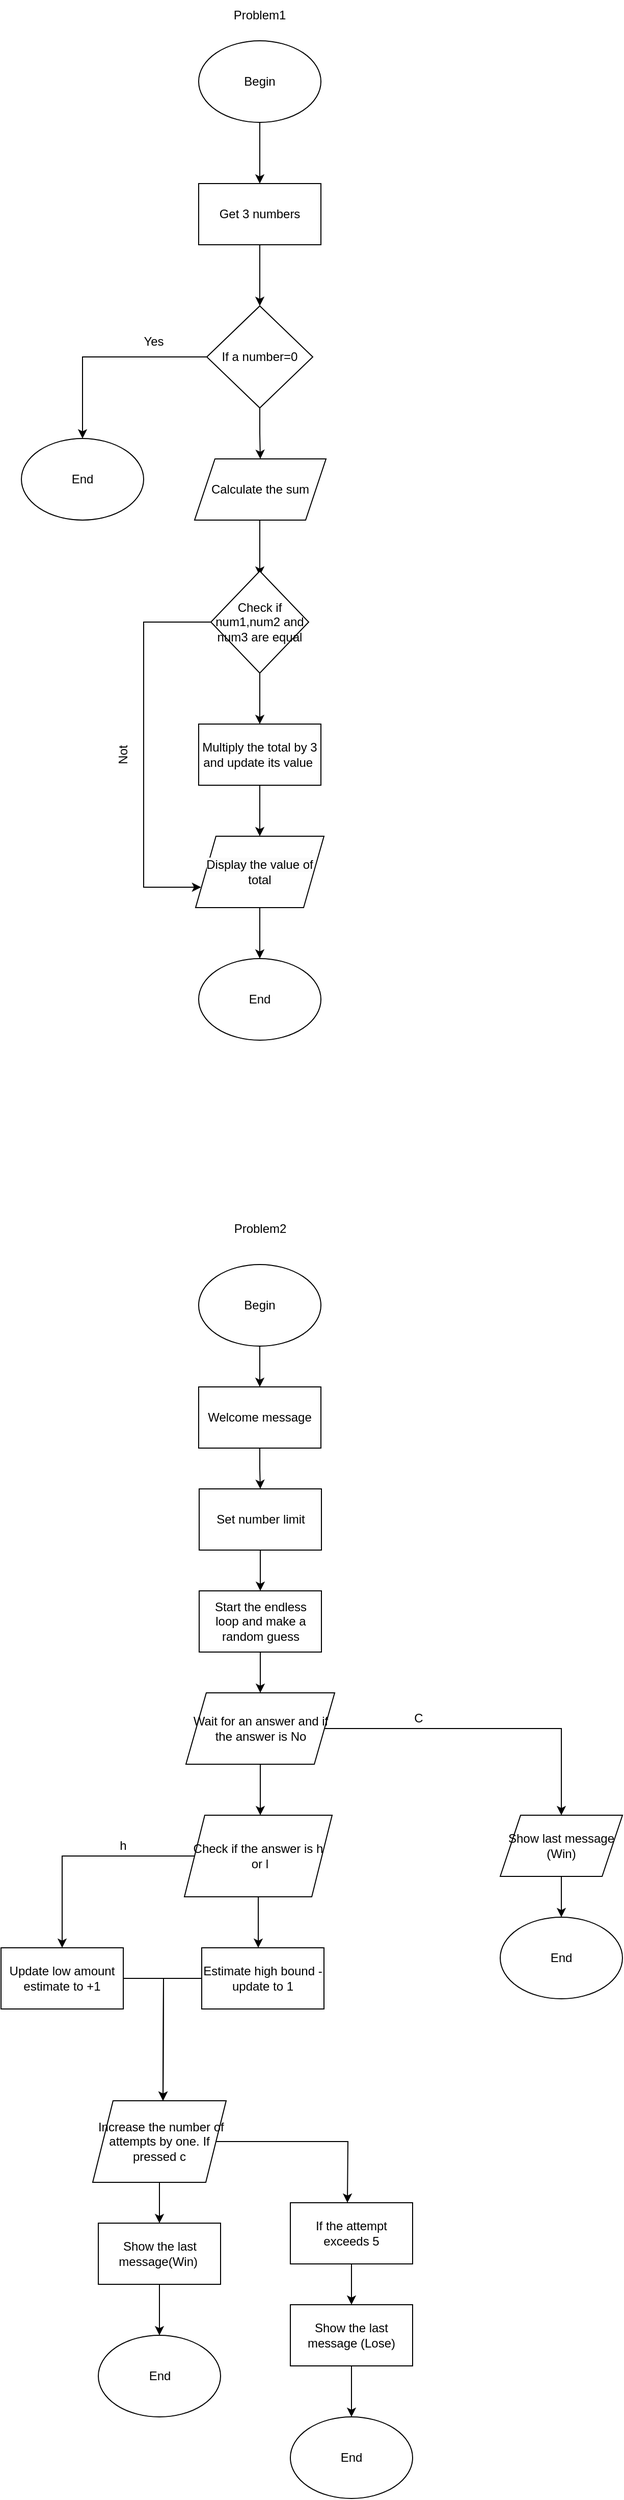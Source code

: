 <mxfile version="22.0.6" type="github">
  <diagram name="Sayfa -1" id="bmsgZCtZZ-5AFsBClS5B">
    <mxGraphModel dx="954" dy="622" grid="1" gridSize="10" guides="1" tooltips="1" connect="1" arrows="1" fold="1" page="1" pageScale="1" pageWidth="827" pageHeight="1169" math="0" shadow="0">
      <root>
        <mxCell id="0" />
        <mxCell id="1" parent="0" />
        <mxCell id="w_AHAtuaYFJrgY3aIRM--20" value="Problem1" style="text;html=1;strokeColor=none;fillColor=none;align=center;verticalAlign=middle;whiteSpace=wrap;rounded=0;" parent="1" vertex="1">
          <mxGeometry x="384" width="60" height="30" as="geometry" />
        </mxCell>
        <mxCell id="phnRR8jFc-2AYbye7Y-e-3" value="" style="edgeStyle=orthogonalEdgeStyle;rounded=0;orthogonalLoop=1;jettySize=auto;html=1;" parent="1" source="phnRR8jFc-2AYbye7Y-e-1" target="phnRR8jFc-2AYbye7Y-e-2" edge="1">
          <mxGeometry relative="1" as="geometry" />
        </mxCell>
        <mxCell id="phnRR8jFc-2AYbye7Y-e-1" value="Begin" style="ellipse;whiteSpace=wrap;html=1;" parent="1" vertex="1">
          <mxGeometry x="354" y="40" width="120" height="80" as="geometry" />
        </mxCell>
        <mxCell id="phnRR8jFc-2AYbye7Y-e-6" value="" style="edgeStyle=orthogonalEdgeStyle;rounded=0;orthogonalLoop=1;jettySize=auto;html=1;" parent="1" source="phnRR8jFc-2AYbye7Y-e-2" edge="1">
          <mxGeometry relative="1" as="geometry">
            <mxPoint x="414" y="300" as="targetPoint" />
          </mxGeometry>
        </mxCell>
        <mxCell id="phnRR8jFc-2AYbye7Y-e-2" value="Get 3 numbers" style="whiteSpace=wrap;html=1;" parent="1" vertex="1">
          <mxGeometry x="354" y="180" width="120" height="60" as="geometry" />
        </mxCell>
        <mxCell id="phnRR8jFc-2AYbye7Y-e-9" value="" style="edgeStyle=orthogonalEdgeStyle;rounded=0;orthogonalLoop=1;jettySize=auto;html=1;entryX=0.5;entryY=0;entryDx=0;entryDy=0;" parent="1" source="phnRR8jFc-2AYbye7Y-e-4" target="phnRR8jFc-2AYbye7Y-e-7" edge="1">
          <mxGeometry relative="1" as="geometry">
            <mxPoint x="280" y="430" as="targetPoint" />
          </mxGeometry>
        </mxCell>
        <mxCell id="phnRR8jFc-2AYbye7Y-e-11" value="" style="edgeStyle=orthogonalEdgeStyle;rounded=0;orthogonalLoop=1;jettySize=auto;html=1;" parent="1" source="phnRR8jFc-2AYbye7Y-e-4" target="phnRR8jFc-2AYbye7Y-e-10" edge="1">
          <mxGeometry relative="1" as="geometry" />
        </mxCell>
        <mxCell id="phnRR8jFc-2AYbye7Y-e-4" value="If a number=0" style="rhombus;whiteSpace=wrap;html=1;" parent="1" vertex="1">
          <mxGeometry x="362" y="300" width="104" height="100" as="geometry" />
        </mxCell>
        <mxCell id="phnRR8jFc-2AYbye7Y-e-7" value="End" style="ellipse;whiteSpace=wrap;html=1;" parent="1" vertex="1">
          <mxGeometry x="180" y="430" width="120" height="80" as="geometry" />
        </mxCell>
        <mxCell id="phnRR8jFc-2AYbye7Y-e-15" value="" style="edgeStyle=orthogonalEdgeStyle;rounded=0;orthogonalLoop=1;jettySize=auto;html=1;" parent="1" source="phnRR8jFc-2AYbye7Y-e-10" edge="1">
          <mxGeometry relative="1" as="geometry">
            <mxPoint x="414" y="564.5" as="targetPoint" />
          </mxGeometry>
        </mxCell>
        <mxCell id="phnRR8jFc-2AYbye7Y-e-10" value="Calculate the sum" style="shape=parallelogram;perimeter=parallelogramPerimeter;whiteSpace=wrap;html=1;fixedSize=1;" parent="1" vertex="1">
          <mxGeometry x="350" y="450" width="129" height="60" as="geometry" />
        </mxCell>
        <mxCell id="phnRR8jFc-2AYbye7Y-e-19" value="" style="edgeStyle=orthogonalEdgeStyle;rounded=0;orthogonalLoop=1;jettySize=auto;html=1;" parent="1" source="phnRR8jFc-2AYbye7Y-e-17" target="phnRR8jFc-2AYbye7Y-e-18" edge="1">
          <mxGeometry relative="1" as="geometry" />
        </mxCell>
        <mxCell id="ZxIxD0bRiLSrX2sxEqu0-2" value="" style="edgeStyle=orthogonalEdgeStyle;rounded=0;orthogonalLoop=1;jettySize=auto;html=1;entryX=0;entryY=0.75;entryDx=0;entryDy=0;" parent="1" source="phnRR8jFc-2AYbye7Y-e-17" target="phnRR8jFc-2AYbye7Y-e-20" edge="1">
          <mxGeometry relative="1" as="geometry">
            <mxPoint x="260" y="850" as="targetPoint" />
            <Array as="points">
              <mxPoint x="300" y="610" />
              <mxPoint x="300" y="870" />
            </Array>
          </mxGeometry>
        </mxCell>
        <mxCell id="phnRR8jFc-2AYbye7Y-e-17" value="Check if num1,num2 and num3 are equal" style="rhombus;whiteSpace=wrap;html=1;" parent="1" vertex="1">
          <mxGeometry x="366" y="560" width="96" height="100" as="geometry" />
        </mxCell>
        <mxCell id="phnRR8jFc-2AYbye7Y-e-21" value="" style="edgeStyle=orthogonalEdgeStyle;rounded=0;orthogonalLoop=1;jettySize=auto;html=1;" parent="1" source="phnRR8jFc-2AYbye7Y-e-18" target="phnRR8jFc-2AYbye7Y-e-20" edge="1">
          <mxGeometry relative="1" as="geometry" />
        </mxCell>
        <mxCell id="phnRR8jFc-2AYbye7Y-e-18" value="Multiply the total by 3 and update its value&amp;nbsp;" style="whiteSpace=wrap;html=1;" parent="1" vertex="1">
          <mxGeometry x="354" y="710" width="120" height="60" as="geometry" />
        </mxCell>
        <mxCell id="phnRR8jFc-2AYbye7Y-e-23" value="" style="edgeStyle=orthogonalEdgeStyle;rounded=0;orthogonalLoop=1;jettySize=auto;html=1;" parent="1" source="phnRR8jFc-2AYbye7Y-e-20" target="phnRR8jFc-2AYbye7Y-e-22" edge="1">
          <mxGeometry relative="1" as="geometry" />
        </mxCell>
        <mxCell id="phnRR8jFc-2AYbye7Y-e-20" value="&lt;span style=&quot;caret-color: rgb(0, 0, 0); color: rgb(0, 0, 0); font-family: Helvetica; font-size: 12px; font-style: normal; font-variant-caps: normal; font-weight: 400; letter-spacing: normal; text-align: center; text-indent: 0px; text-transform: none; word-spacing: 0px; -webkit-text-stroke-width: 0px; background-color: rgb(251, 251, 251); text-decoration: none; float: none; display: inline !important;&quot;&gt;Display the value of total&lt;/span&gt;" style="shape=parallelogram;perimeter=parallelogramPerimeter;whiteSpace=wrap;html=1;fixedSize=1;" parent="1" vertex="1">
          <mxGeometry x="351" y="820" width="126" height="70" as="geometry" />
        </mxCell>
        <mxCell id="phnRR8jFc-2AYbye7Y-e-22" value="End" style="ellipse;whiteSpace=wrap;html=1;" parent="1" vertex="1">
          <mxGeometry x="354" y="940" width="120" height="80" as="geometry" />
        </mxCell>
        <mxCell id="phnRR8jFc-2AYbye7Y-e-27" value="Problem2" style="text;html=1;align=center;verticalAlign=middle;resizable=0;points=[];autosize=1;strokeColor=none;fillColor=none;" parent="1" vertex="1">
          <mxGeometry x="379" y="1190" width="70" height="30" as="geometry" />
        </mxCell>
        <mxCell id="ZxIxD0bRiLSrX2sxEqu0-7" value="Not" style="text;html=1;strokeColor=none;fillColor=none;align=center;verticalAlign=middle;whiteSpace=wrap;rounded=0;rotation=270;" parent="1" vertex="1">
          <mxGeometry x="250" y="725" width="60" height="30" as="geometry" />
        </mxCell>
        <mxCell id="ZxIxD0bRiLSrX2sxEqu0-8" value="Yes" style="text;html=1;strokeColor=none;fillColor=none;align=center;verticalAlign=middle;whiteSpace=wrap;rounded=0;" parent="1" vertex="1">
          <mxGeometry x="280" y="320" width="60" height="30" as="geometry" />
        </mxCell>
        <mxCell id="GckN7NiXLWdMpV4eVx2x-3" value="" style="edgeStyle=orthogonalEdgeStyle;rounded=0;orthogonalLoop=1;jettySize=auto;html=1;" edge="1" parent="1" source="GckN7NiXLWdMpV4eVx2x-1" target="GckN7NiXLWdMpV4eVx2x-2">
          <mxGeometry relative="1" as="geometry" />
        </mxCell>
        <mxCell id="GckN7NiXLWdMpV4eVx2x-1" value="Begin" style="ellipse;whiteSpace=wrap;html=1;" vertex="1" parent="1">
          <mxGeometry x="354" y="1240" width="120" height="80" as="geometry" />
        </mxCell>
        <mxCell id="GckN7NiXLWdMpV4eVx2x-5" value="" style="edgeStyle=orthogonalEdgeStyle;rounded=0;orthogonalLoop=1;jettySize=auto;html=1;" edge="1" parent="1" source="GckN7NiXLWdMpV4eVx2x-2" target="GckN7NiXLWdMpV4eVx2x-4">
          <mxGeometry relative="1" as="geometry" />
        </mxCell>
        <mxCell id="GckN7NiXLWdMpV4eVx2x-2" value="Welcome message" style="whiteSpace=wrap;html=1;" vertex="1" parent="1">
          <mxGeometry x="354" y="1360" width="120" height="60" as="geometry" />
        </mxCell>
        <mxCell id="GckN7NiXLWdMpV4eVx2x-7" value="" style="edgeStyle=orthogonalEdgeStyle;rounded=0;orthogonalLoop=1;jettySize=auto;html=1;" edge="1" parent="1" source="GckN7NiXLWdMpV4eVx2x-4" target="GckN7NiXLWdMpV4eVx2x-6">
          <mxGeometry relative="1" as="geometry" />
        </mxCell>
        <mxCell id="GckN7NiXLWdMpV4eVx2x-4" value="Set number limit" style="whiteSpace=wrap;html=1;" vertex="1" parent="1">
          <mxGeometry x="354.5" y="1460" width="120" height="60" as="geometry" />
        </mxCell>
        <mxCell id="GckN7NiXLWdMpV4eVx2x-9" value="" style="edgeStyle=orthogonalEdgeStyle;rounded=0;orthogonalLoop=1;jettySize=auto;html=1;" edge="1" parent="1" source="GckN7NiXLWdMpV4eVx2x-6" target="GckN7NiXLWdMpV4eVx2x-8">
          <mxGeometry relative="1" as="geometry" />
        </mxCell>
        <mxCell id="GckN7NiXLWdMpV4eVx2x-6" value="Start the endless loop&amp;nbsp;and make a random guess" style="whiteSpace=wrap;html=1;" vertex="1" parent="1">
          <mxGeometry x="354.5" y="1560" width="120" height="60" as="geometry" />
        </mxCell>
        <mxCell id="GckN7NiXLWdMpV4eVx2x-11" value="" style="edgeStyle=orthogonalEdgeStyle;rounded=0;orthogonalLoop=1;jettySize=auto;html=1;" edge="1" parent="1" source="GckN7NiXLWdMpV4eVx2x-8">
          <mxGeometry relative="1" as="geometry">
            <mxPoint x="414.5" y="1780" as="targetPoint" />
          </mxGeometry>
        </mxCell>
        <mxCell id="GckN7NiXLWdMpV4eVx2x-13" value="" style="edgeStyle=orthogonalEdgeStyle;rounded=0;orthogonalLoop=1;jettySize=auto;html=1;entryX=0.5;entryY=0;entryDx=0;entryDy=0;" edge="1" parent="1" source="GckN7NiXLWdMpV4eVx2x-8" target="GckN7NiXLWdMpV4eVx2x-14">
          <mxGeometry relative="1" as="geometry">
            <mxPoint x="640.5" y="1780" as="targetPoint" />
          </mxGeometry>
        </mxCell>
        <mxCell id="GckN7NiXLWdMpV4eVx2x-8" value="Wait for an answer and if the answer is No" style="shape=parallelogram;perimeter=parallelogramPerimeter;whiteSpace=wrap;html=1;fixedSize=1;" vertex="1" parent="1">
          <mxGeometry x="341.5" y="1660" width="146" height="70" as="geometry" />
        </mxCell>
        <mxCell id="GckN7NiXLWdMpV4eVx2x-16" value="" style="edgeStyle=orthogonalEdgeStyle;rounded=0;orthogonalLoop=1;jettySize=auto;html=1;entryX=0.5;entryY=0;entryDx=0;entryDy=0;" edge="1" parent="1" source="GckN7NiXLWdMpV4eVx2x-14" target="GckN7NiXLWdMpV4eVx2x-17">
          <mxGeometry relative="1" as="geometry">
            <mxPoint x="640" y="1920" as="targetPoint" />
          </mxGeometry>
        </mxCell>
        <mxCell id="GckN7NiXLWdMpV4eVx2x-14" value="Show last message (Win)" style="shape=parallelogram;perimeter=parallelogramPerimeter;whiteSpace=wrap;html=1;fixedSize=1;" vertex="1" parent="1">
          <mxGeometry x="650" y="1780" width="120" height="60" as="geometry" />
        </mxCell>
        <mxCell id="GckN7NiXLWdMpV4eVx2x-17" value="End" style="ellipse;whiteSpace=wrap;html=1;" vertex="1" parent="1">
          <mxGeometry x="650" y="1880" width="120" height="80" as="geometry" />
        </mxCell>
        <mxCell id="GckN7NiXLWdMpV4eVx2x-20" value="" style="edgeStyle=orthogonalEdgeStyle;rounded=0;orthogonalLoop=1;jettySize=auto;html=1;" edge="1" parent="1" source="GckN7NiXLWdMpV4eVx2x-18" target="GckN7NiXLWdMpV4eVx2x-19">
          <mxGeometry relative="1" as="geometry" />
        </mxCell>
        <mxCell id="GckN7NiXLWdMpV4eVx2x-25" value="" style="edgeStyle=orthogonalEdgeStyle;rounded=0;orthogonalLoop=1;jettySize=auto;html=1;" edge="1" parent="1" source="GckN7NiXLWdMpV4eVx2x-18">
          <mxGeometry relative="1" as="geometry">
            <mxPoint x="412.5" y="1910" as="targetPoint" />
          </mxGeometry>
        </mxCell>
        <mxCell id="GckN7NiXLWdMpV4eVx2x-18" value="Check if the answer is h &amp;nbsp;or l" style="shape=parallelogram;perimeter=parallelogramPerimeter;whiteSpace=wrap;html=1;fixedSize=1;" vertex="1" parent="1">
          <mxGeometry x="340" y="1780" width="145" height="80" as="geometry" />
        </mxCell>
        <mxCell id="GckN7NiXLWdMpV4eVx2x-35" value="" style="edgeStyle=orthogonalEdgeStyle;rounded=0;orthogonalLoop=1;jettySize=auto;html=1;" edge="1" parent="1" source="GckN7NiXLWdMpV4eVx2x-19">
          <mxGeometry relative="1" as="geometry">
            <mxPoint x="319" y="2060" as="targetPoint" />
          </mxGeometry>
        </mxCell>
        <mxCell id="GckN7NiXLWdMpV4eVx2x-19" value="Update low amount estimate to +1" style="whiteSpace=wrap;html=1;" vertex="1" parent="1">
          <mxGeometry x="160" y="1910" width="120" height="60" as="geometry" />
        </mxCell>
        <mxCell id="GckN7NiXLWdMpV4eVx2x-37" value="" style="edgeStyle=orthogonalEdgeStyle;rounded=0;orthogonalLoop=1;jettySize=auto;html=1;entryX=0.5;entryY=0;entryDx=0;entryDy=0;" edge="1" parent="1" source="GckN7NiXLWdMpV4eVx2x-29">
          <mxGeometry relative="1" as="geometry">
            <mxPoint x="319" y="2060" as="targetPoint" />
          </mxGeometry>
        </mxCell>
        <mxCell id="GckN7NiXLWdMpV4eVx2x-29" value="Estimate high bound - update to 1" style="rounded=0;whiteSpace=wrap;html=1;" vertex="1" parent="1">
          <mxGeometry x="357" y="1910" width="120" height="60" as="geometry" />
        </mxCell>
        <mxCell id="GckN7NiXLWdMpV4eVx2x-32" value="C" style="text;html=1;strokeColor=none;fillColor=none;align=center;verticalAlign=middle;whiteSpace=wrap;rounded=0;" vertex="1" parent="1">
          <mxGeometry x="540" y="1670" width="60" height="30" as="geometry" />
        </mxCell>
        <mxCell id="GckN7NiXLWdMpV4eVx2x-33" value="h" style="text;html=1;strokeColor=none;fillColor=none;align=center;verticalAlign=middle;whiteSpace=wrap;rounded=0;" vertex="1" parent="1">
          <mxGeometry x="250" y="1795" width="60" height="30" as="geometry" />
        </mxCell>
        <mxCell id="GckN7NiXLWdMpV4eVx2x-43" value="" style="edgeStyle=orthogonalEdgeStyle;rounded=0;orthogonalLoop=1;jettySize=auto;html=1;" edge="1" parent="1" source="GckN7NiXLWdMpV4eVx2x-41" target="GckN7NiXLWdMpV4eVx2x-42">
          <mxGeometry relative="1" as="geometry" />
        </mxCell>
        <mxCell id="GckN7NiXLWdMpV4eVx2x-48" value="" style="edgeStyle=orthogonalEdgeStyle;rounded=0;orthogonalLoop=1;jettySize=auto;html=1;" edge="1" parent="1" source="GckN7NiXLWdMpV4eVx2x-41">
          <mxGeometry relative="1" as="geometry">
            <mxPoint x="500" y="2160" as="targetPoint" />
          </mxGeometry>
        </mxCell>
        <mxCell id="GckN7NiXLWdMpV4eVx2x-41" value="&amp;nbsp;Increase the number of attempts by one. If pressed c" style="shape=parallelogram;perimeter=parallelogramPerimeter;whiteSpace=wrap;html=1;fixedSize=1;" vertex="1" parent="1">
          <mxGeometry x="250" y="2060" width="131" height="80" as="geometry" />
        </mxCell>
        <mxCell id="GckN7NiXLWdMpV4eVx2x-45" value="" style="edgeStyle=orthogonalEdgeStyle;rounded=0;orthogonalLoop=1;jettySize=auto;html=1;entryX=0.5;entryY=0;entryDx=0;entryDy=0;" edge="1" parent="1" source="GckN7NiXLWdMpV4eVx2x-42" target="GckN7NiXLWdMpV4eVx2x-46">
          <mxGeometry relative="1" as="geometry">
            <mxPoint x="315.5" y="2320" as="targetPoint" />
          </mxGeometry>
        </mxCell>
        <mxCell id="GckN7NiXLWdMpV4eVx2x-42" value="Show the last message(Win)&amp;nbsp;" style="whiteSpace=wrap;html=1;" vertex="1" parent="1">
          <mxGeometry x="255.5" y="2180" width="120" height="60" as="geometry" />
        </mxCell>
        <mxCell id="GckN7NiXLWdMpV4eVx2x-46" value="End" style="ellipse;whiteSpace=wrap;html=1;" vertex="1" parent="1">
          <mxGeometry x="255.5" y="2290" width="120" height="80" as="geometry" />
        </mxCell>
        <mxCell id="GckN7NiXLWdMpV4eVx2x-53" value="" style="edgeStyle=orthogonalEdgeStyle;rounded=0;orthogonalLoop=1;jettySize=auto;html=1;" edge="1" parent="1" source="GckN7NiXLWdMpV4eVx2x-51" target="GckN7NiXLWdMpV4eVx2x-52">
          <mxGeometry relative="1" as="geometry" />
        </mxCell>
        <mxCell id="GckN7NiXLWdMpV4eVx2x-51" value="If the attempt exceeds 5" style="rounded=0;whiteSpace=wrap;html=1;" vertex="1" parent="1">
          <mxGeometry x="444" y="2160" width="120" height="60" as="geometry" />
        </mxCell>
        <mxCell id="GckN7NiXLWdMpV4eVx2x-55" value="" style="edgeStyle=orthogonalEdgeStyle;rounded=0;orthogonalLoop=1;jettySize=auto;html=1;entryX=0.5;entryY=0;entryDx=0;entryDy=0;" edge="1" parent="1" source="GckN7NiXLWdMpV4eVx2x-52" target="GckN7NiXLWdMpV4eVx2x-56">
          <mxGeometry relative="1" as="geometry">
            <mxPoint x="504" y="2400" as="targetPoint" />
          </mxGeometry>
        </mxCell>
        <mxCell id="GckN7NiXLWdMpV4eVx2x-52" value="Show the last message (Lose)" style="rounded=0;whiteSpace=wrap;html=1;" vertex="1" parent="1">
          <mxGeometry x="444" y="2260" width="120" height="60" as="geometry" />
        </mxCell>
        <mxCell id="GckN7NiXLWdMpV4eVx2x-56" value="End" style="ellipse;whiteSpace=wrap;html=1;" vertex="1" parent="1">
          <mxGeometry x="444" y="2370" width="120" height="80" as="geometry" />
        </mxCell>
      </root>
    </mxGraphModel>
  </diagram>
</mxfile>
